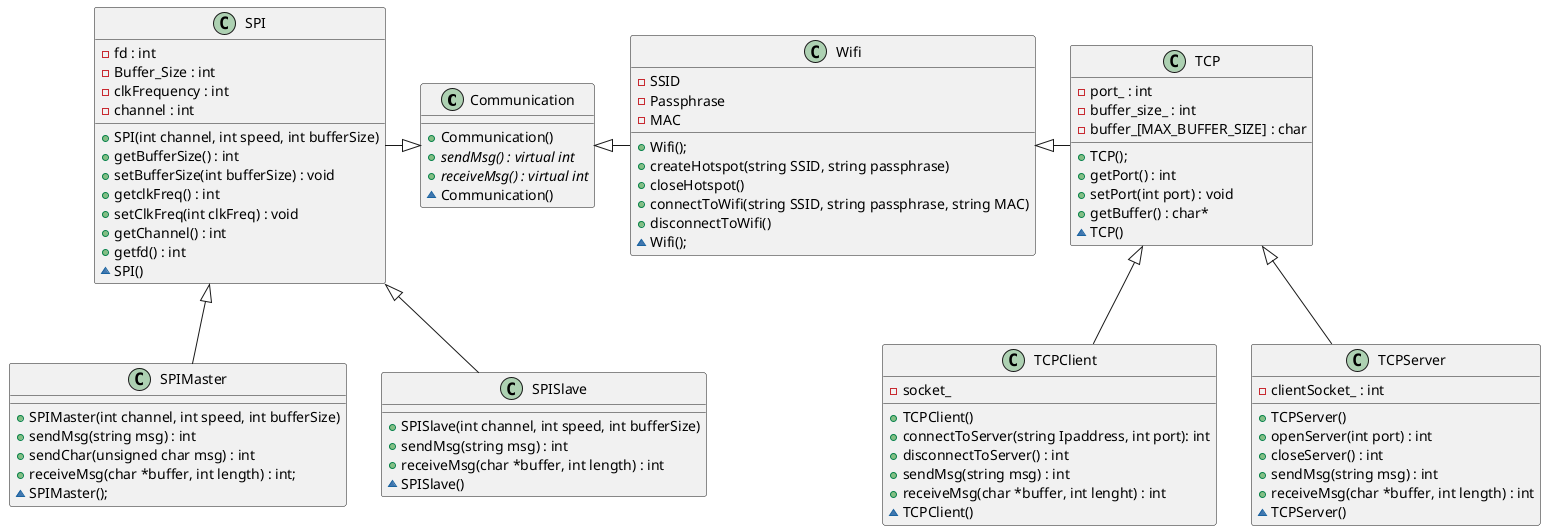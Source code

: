 @startuml
class Communication{
    +Communication() 
    +sendMsg() {abstract} : virtual int
    +receiveMsg() {abstract} : virtual int
    ~Communication()
}
class Wifi{
    +Wifi();
    +createHotspot(string SSID, string passphrase)
    +closeHotspot()
    +connectToWifi(string SSID, string passphrase, string MAC)
    +disconnectToWifi()
    -SSID
    -Passphrase
    -MAC
    ~Wifi();
}

class TCP{
   	+TCP();
	+getPort() : int
	+setPort(int port) : void
	+getBuffer() : char*
	~TCP()
	-port_ : int 
	-buffer_size_ : int
	-buffer_[MAX_BUFFER_SIZE] : char
}
class TCPClient{
    +TCPClient()
	+connectToServer(string Ipaddress, int port): int 
	+disconnectToServer() : int
	+sendMsg(string msg) : int
	+receiveMsg(char *buffer, int lenght) : int
	~TCPClient()
	-socket_
}
class TCPServer{
    +TCPServer()
	+openServer(int port) : int
	+closeServer() : int
	+sendMsg(string msg) : int
	+receiveMsg(char *buffer, int length) : int
	~TCPServer()
    -clientSocket_ : int 
}

Class SPI{
    +SPI(int channel, int speed, int bufferSize)
	+getBufferSize() : int
	+setBufferSize(int bufferSize) : void
	+getclkFreq() : int
	+setClkFreq(int clkFreq) : void
	+getChannel() : int
	+getfd() : int
    ~SPI()
    -fd : int 
    -Buffer_Size : int 
    -clkFrequency : int 
    -channel : int 
}
Class SPIMaster{
    +SPIMaster(int channel, int speed, int bufferSize)
	+sendMsg(string msg) : int
	+sendChar(unsigned char msg) : int
	+receiveMsg(char *buffer, int length) : int;
	~SPIMaster();
}
Class SPISlave{
    +SPISlave(int channel, int speed, int bufferSize)
	+sendMsg(string msg) : int
	+receiveMsg(char *buffer, int length) : int
	~SPISlave()
}

Communication <|- Wifi
Wifi <|- TCP
SPI -|> Communication
TCP <|-- TCPClient
TCP <|--TCPServer
SPI <|--SPIMaster
SPI <|--SPISlave

@enduml